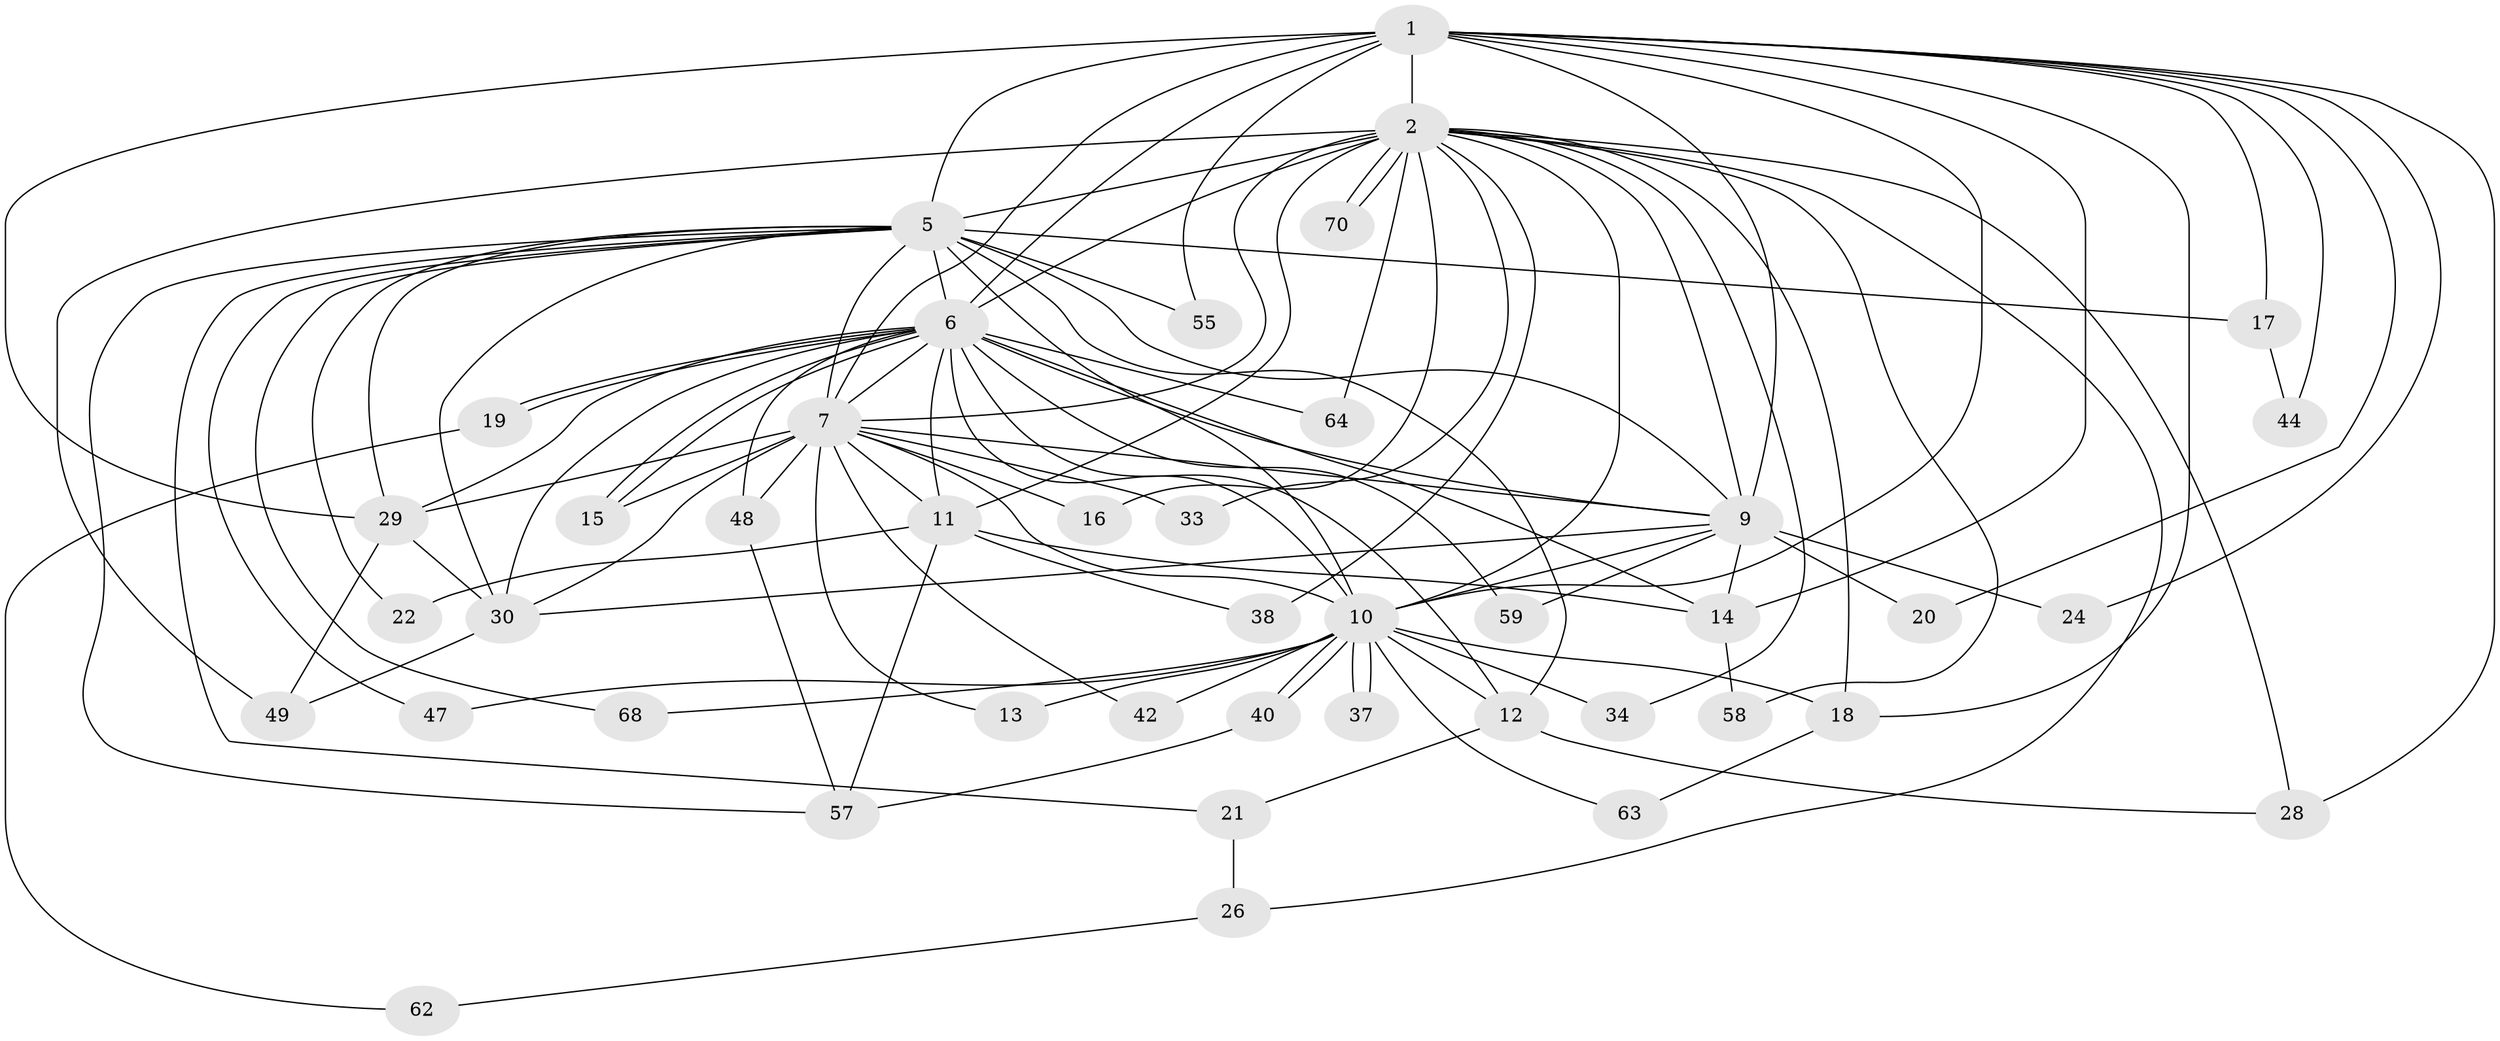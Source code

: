 // original degree distribution, {18: 0.023255813953488372, 17: 0.011627906976744186, 14: 0.023255813953488372, 19: 0.023255813953488372, 25: 0.011627906976744186, 21: 0.011627906976744186, 24: 0.011627906976744186, 7: 0.011627906976744186, 5: 0.046511627906976744, 2: 0.5116279069767442, 3: 0.2558139534883721, 6: 0.023255813953488372, 4: 0.03488372093023256}
// Generated by graph-tools (version 1.1) at 2025/14/03/09/25 04:14:11]
// undirected, 43 vertices, 108 edges
graph export_dot {
graph [start="1"]
  node [color=gray90,style=filled];
  1 [super="+3"];
  2 [super="+35+61+4"];
  5 [super="+8+45+25+75+80+86"];
  6 [super="+50"];
  7;
  9 [super="+67+36"];
  10 [super="+23"];
  11 [super="+56"];
  12;
  13;
  14;
  15 [super="+54"];
  16;
  17;
  18 [super="+32"];
  19;
  20;
  21;
  22;
  24;
  26;
  28;
  29 [super="+83+71+39"];
  30 [super="+77+85+46"];
  33;
  34;
  37;
  38 [super="+43"];
  40;
  42;
  44;
  47;
  48 [super="+78"];
  49;
  55 [super="+69"];
  57 [super="+72"];
  58;
  59;
  62;
  63;
  64;
  68;
  70;
  1 -- 2 [weight=5];
  1 -- 5 [weight=7];
  1 -- 6 [weight=2];
  1 -- 7 [weight=2];
  1 -- 9 [weight=2];
  1 -- 10 [weight=3];
  1 -- 17;
  1 -- 18;
  1 -- 20;
  1 -- 44;
  1 -- 55;
  1 -- 14;
  1 -- 24;
  1 -- 28;
  1 -- 29;
  2 -- 5 [weight=5];
  2 -- 6 [weight=3];
  2 -- 7 [weight=2];
  2 -- 9 [weight=2];
  2 -- 10 [weight=4];
  2 -- 16;
  2 -- 26;
  2 -- 38 [weight=2];
  2 -- 70;
  2 -- 70;
  2 -- 33 [weight=2];
  2 -- 64;
  2 -- 34;
  2 -- 11 [weight=2];
  2 -- 49;
  2 -- 18;
  2 -- 58;
  2 -- 28;
  5 -- 6 [weight=4];
  5 -- 7 [weight=3];
  5 -- 9 [weight=4];
  5 -- 10 [weight=3];
  5 -- 17;
  5 -- 21;
  5 -- 22 [weight=2];
  5 -- 29 [weight=3];
  5 -- 30 [weight=2];
  5 -- 47;
  5 -- 55 [weight=2];
  5 -- 57;
  5 -- 12;
  5 -- 68;
  6 -- 7;
  6 -- 9;
  6 -- 10;
  6 -- 11 [weight=2];
  6 -- 12;
  6 -- 14;
  6 -- 15;
  6 -- 15;
  6 -- 19;
  6 -- 19;
  6 -- 48;
  6 -- 59;
  6 -- 64;
  6 -- 29;
  6 -- 30;
  7 -- 9;
  7 -- 10;
  7 -- 11;
  7 -- 13;
  7 -- 16;
  7 -- 30;
  7 -- 33;
  7 -- 42;
  7 -- 48;
  7 -- 15;
  7 -- 29;
  9 -- 10;
  9 -- 20;
  9 -- 24;
  9 -- 30;
  9 -- 59;
  9 -- 14;
  10 -- 12;
  10 -- 13;
  10 -- 18;
  10 -- 34;
  10 -- 37;
  10 -- 37;
  10 -- 40;
  10 -- 40;
  10 -- 42;
  10 -- 47;
  10 -- 63;
  10 -- 68;
  11 -- 22;
  11 -- 38;
  11 -- 14;
  11 -- 57;
  12 -- 21;
  12 -- 28;
  14 -- 58;
  17 -- 44;
  18 -- 63;
  19 -- 62;
  21 -- 26;
  26 -- 62;
  29 -- 30;
  29 -- 49;
  30 -- 49;
  40 -- 57;
  48 -- 57;
}
